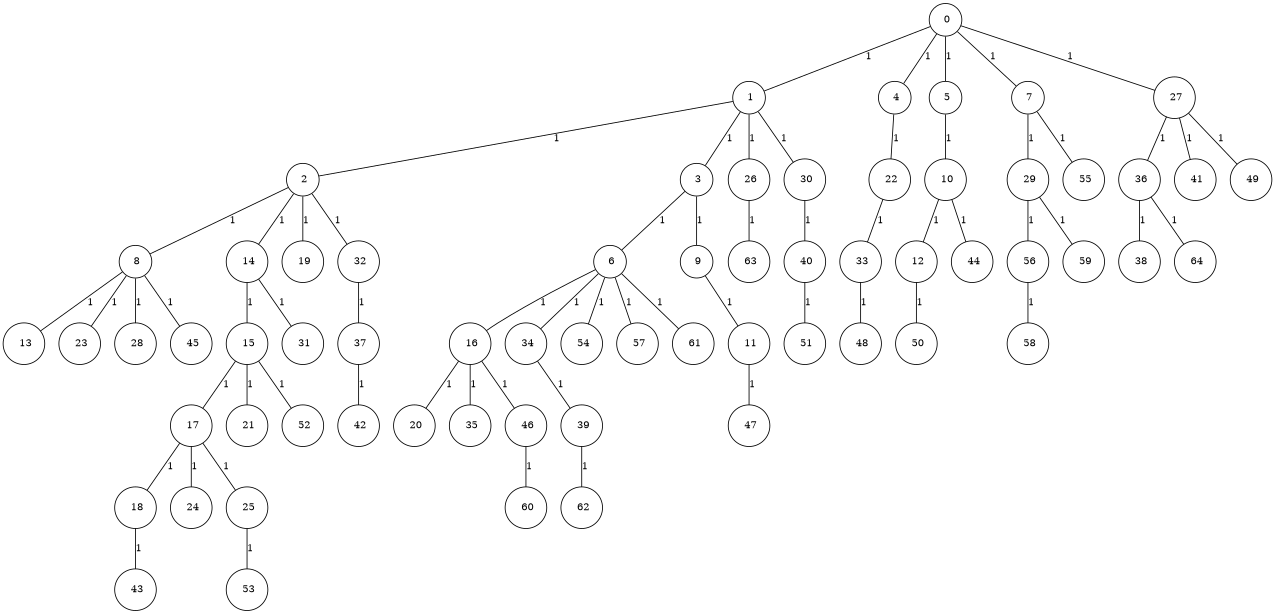 graph G {
size="8.5,11;"
ratio = "expand;"
fixedsize="true;"
overlap="scale;"
node[shape=circle,width=.12,hight=.12,fontsize=12]
edge[fontsize=12]

0[label=" 0" color=black, pos="0.80141104,1.8069411!"];
1[label=" 1" color=black, pos="2.5825288,2.4284321!"];
2[label=" 2" color=black, pos="1.3119249,1.1149633!"];
3[label=" 3" color=black, pos="2.6771384,1.699236!"];
4[label=" 4" color=black, pos="0.13288688,1.611306!"];
5[label=" 5" color=black, pos="0.80870005,0.51117662!"];
6[label=" 6" color=black, pos="2.790474,2.4603329!"];
7[label=" 7" color=black, pos="2.4111332,2.9390981!"];
8[label=" 8" color=black, pos="0.51746544,1.7780203!"];
9[label=" 9" color=black, pos="0.43895799,2.2179171!"];
10[label=" 10" color=black, pos="1.6894602,2.0833244!"];
11[label=" 11" color=black, pos="1.5353324,2.0552405!"];
12[label=" 12" color=black, pos="1.8316192,0.46469601!"];
13[label=" 13" color=black, pos="2.1451948,1.1664078!"];
14[label=" 14" color=black, pos="1.7300721,0.94393312!"];
15[label=" 15" color=black, pos="2.8465283,1.3537495!"];
16[label=" 16" color=black, pos="1.6290704,1.4639879!"];
17[label=" 17" color=black, pos="0.33822226,1.8189114!"];
18[label=" 18" color=black, pos="2.0147855,1.3942811!"];
19[label=" 19" color=black, pos="2.6847962,0.21833713!"];
20[label=" 20" color=black, pos="2.1160681,1.1567346!"];
21[label=" 21" color=black, pos="0.65890576,2.1969316!"];
22[label=" 22" color=black, pos="2.9498831,0.53018309!"];
23[label=" 23" color=black, pos="2.0238959,0.16040513!"];
24[label=" 24" color=black, pos="2.0157024,2.7209948!"];
25[label=" 25" color=black, pos="0.3062981,0.38160721!"];
26[label=" 26" color=black, pos="1.4421419,0.87120145!"];
27[label=" 27" color=black, pos="0.22540996,0.64335355!"];
28[label=" 28" color=black, pos="0.77257172,0.60274089!"];
29[label=" 29" color=black, pos="1.1232306,1.8204553!"];
30[label=" 30" color=black, pos="0.94053712,0.86952514!"];
31[label=" 31" color=black, pos="2.234571,1.6173994!"];
32[label=" 32" color=black, pos="0.65432333,2.6041981!"];
33[label=" 33" color=black, pos="1.8783004,0.28170502!"];
34[label=" 34" color=black, pos="0.76169366,2.4473805!"];
35[label=" 35" color=black, pos="2.242445,1.3285817!"];
36[label=" 36" color=black, pos="1.8908222,2.4464942!"];
37[label=" 37" color=black, pos="0.73099501,2.0871665!"];
38[label=" 38" color=black, pos="2.6175879,1.6359652!"];
39[label=" 39" color=black, pos="2.986622,1.1024323!"];
40[label=" 40" color=black, pos="1.5917588,1.6015667!"];
41[label=" 41" color=black, pos="2.6924358,2.7905016!"];
42[label=" 42" color=black, pos="0.036178207,0.44123305!"];
43[label=" 43" color=black, pos="2.3286161,0.29364001!"];
44[label=" 44" color=black, pos="1.7011373,0.23349116!"];
45[label=" 45" color=black, pos="2.0070838,2.1036644!"];
46[label=" 46" color=black, pos="0.27734939,0.47683061!"];
47[label=" 47" color=black, pos="2.9929942,2.9049166!"];
48[label=" 48" color=black, pos="1.2858934,2.0548123!"];
49[label=" 49" color=black, pos="0.38975509,1.4324586!"];
50[label=" 50" color=black, pos="2.0831959,1.7045565!"];
51[label=" 51" color=black, pos="0.64350635,2.6312504!"];
52[label=" 52" color=black, pos="0.73833081,1.776776!"];
53[label=" 53" color=black, pos="2.1853993,0.3700863!"];
54[label=" 54" color=black, pos="0.62007002,0.72672002!"];
55[label=" 55" color=black, pos="0.42617985,2.1978173!"];
56[label=" 56" color=black, pos="0.13812,0.69040236!"];
57[label=" 57" color=black, pos="0.097943471,0.95380839!"];
58[label=" 58" color=black, pos="0.99655256,1.5929515!"];
59[label=" 59" color=black, pos="0.6565615,2.9847026!"];
60[label=" 60" color=black, pos="1.0889435,1.1403069!"];
61[label=" 61" color=black, pos="1.6419189,0.73709146!"];
62[label=" 62" color=black, pos="0.35731011,0.87505317!"];
63[label=" 63" color=black, pos="2.0954481,0.49556318!"];
64[label=" 64" color=black, pos="0.32550008,1.7614432!"];
0--1[label="1"]
0--4[label="1"]
0--5[label="1"]
0--7[label="1"]
0--27[label="1"]
1--2[label="1"]
1--3[label="1"]
1--26[label="1"]
1--30[label="1"]
2--8[label="1"]
2--14[label="1"]
2--19[label="1"]
2--32[label="1"]
3--6[label="1"]
3--9[label="1"]
4--22[label="1"]
5--10[label="1"]
6--16[label="1"]
6--34[label="1"]
6--54[label="1"]
6--57[label="1"]
6--61[label="1"]
7--29[label="1"]
7--55[label="1"]
8--13[label="1"]
8--23[label="1"]
8--28[label="1"]
8--45[label="1"]
9--11[label="1"]
10--12[label="1"]
10--44[label="1"]
11--47[label="1"]
12--50[label="1"]
14--15[label="1"]
14--31[label="1"]
15--17[label="1"]
15--21[label="1"]
15--52[label="1"]
16--20[label="1"]
16--35[label="1"]
16--46[label="1"]
17--18[label="1"]
17--24[label="1"]
17--25[label="1"]
18--43[label="1"]
22--33[label="1"]
25--53[label="1"]
26--63[label="1"]
27--36[label="1"]
27--41[label="1"]
27--49[label="1"]
29--56[label="1"]
29--59[label="1"]
30--40[label="1"]
32--37[label="1"]
33--48[label="1"]
34--39[label="1"]
36--38[label="1"]
36--64[label="1"]
37--42[label="1"]
39--62[label="1"]
40--51[label="1"]
46--60[label="1"]
56--58[label="1"]

}
